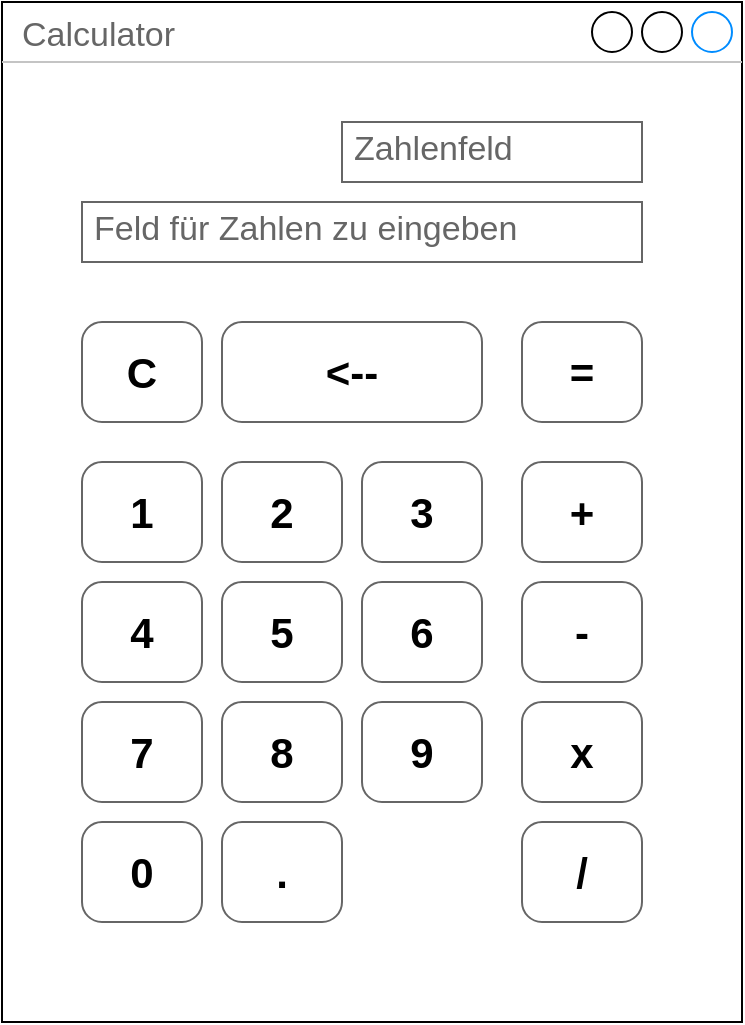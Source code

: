 <mxfile version="20.2.6" type="device"><diagram id="kbfo_LzItWh6Rf3FWRC1" name="Page-1"><mxGraphModel dx="1635" dy="866" grid="1" gridSize="10" guides="1" tooltips="1" connect="1" arrows="1" fold="1" page="1" pageScale="1" pageWidth="850" pageHeight="1100" math="0" shadow="0"><root><mxCell id="0"/><mxCell id="1" parent="0"/><mxCell id="WGLE1LlRyEAgUItjLNCi-4" value="Calculator" style="strokeWidth=1;shadow=0;dashed=0;align=center;html=1;shape=mxgraph.mockup.containers.window;align=left;verticalAlign=top;spacingLeft=8;strokeColor2=#008cff;strokeColor3=#c4c4c4;fontColor=#666666;mainText=;fontSize=17;labelBackgroundColor=none;" vertex="1" parent="1"><mxGeometry x="40" y="160" width="370" height="510" as="geometry"/></mxCell><mxCell id="WGLE1LlRyEAgUItjLNCi-10" value="Feld für Zahlen zu eingeben" style="strokeWidth=1;shadow=0;dashed=0;align=center;html=1;shape=mxgraph.mockup.text.textBox;fontColor=#666666;align=left;fontSize=17;spacingLeft=4;spacingTop=-3;strokeColor=#666666;mainText=" vertex="1" parent="1"><mxGeometry x="80" y="260" width="280" height="30" as="geometry"/></mxCell><mxCell id="WGLE1LlRyEAgUItjLNCi-11" value="Zahlenfeld" style="strokeWidth=1;shadow=0;dashed=0;align=center;html=1;shape=mxgraph.mockup.text.textBox;fontColor=#666666;align=left;fontSize=17;spacingLeft=4;spacingTop=-3;strokeColor=#666666;mainText=" vertex="1" parent="1"><mxGeometry x="210" y="220" width="150" height="30" as="geometry"/></mxCell><mxCell id="WGLE1LlRyEAgUItjLNCi-12" value="&lt;font style=&quot;font-size: 21px;&quot; color=&quot;#000000&quot;&gt;C&lt;/font&gt;" style="strokeWidth=1;shadow=0;dashed=0;align=center;html=1;shape=mxgraph.mockup.buttons.button;strokeColor=#666666;fontColor=#ffffff;mainText=;buttonStyle=round;fontSize=17;fontStyle=1;fillColor=#FFFFFF;whiteSpace=wrap;" vertex="1" parent="1"><mxGeometry x="80" y="320" width="60" height="50" as="geometry"/></mxCell><mxCell id="WGLE1LlRyEAgUItjLNCi-13" value="&lt;font color=&quot;#000000&quot;&gt;&lt;span style=&quot;font-size: 21px;&quot;&gt;&amp;lt;--&lt;/span&gt;&lt;/font&gt;" style="strokeWidth=1;shadow=0;dashed=0;align=center;html=1;shape=mxgraph.mockup.buttons.button;strokeColor=#666666;fontColor=#ffffff;mainText=;buttonStyle=round;fontSize=17;fontStyle=1;fillColor=#FFFFFF;whiteSpace=wrap;" vertex="1" parent="1"><mxGeometry x="150" y="320" width="130" height="50" as="geometry"/></mxCell><mxCell id="WGLE1LlRyEAgUItjLNCi-14" value="&lt;font style=&quot;font-size: 21px;&quot; color=&quot;#000000&quot;&gt;=&lt;/font&gt;" style="strokeWidth=1;shadow=0;dashed=0;align=center;html=1;shape=mxgraph.mockup.buttons.button;strokeColor=#666666;fontColor=#ffffff;mainText=;buttonStyle=round;fontSize=17;fontStyle=1;fillColor=#FFFFFF;whiteSpace=wrap;" vertex="1" parent="1"><mxGeometry x="300" y="320" width="60" height="50" as="geometry"/></mxCell><mxCell id="WGLE1LlRyEAgUItjLNCi-15" value="&lt;font style=&quot;font-size: 21px;&quot; color=&quot;#000000&quot;&gt;1&lt;/font&gt;" style="strokeWidth=1;shadow=0;dashed=0;align=center;html=1;shape=mxgraph.mockup.buttons.button;strokeColor=#666666;fontColor=#ffffff;mainText=;buttonStyle=round;fontSize=17;fontStyle=1;fillColor=#FFFFFF;whiteSpace=wrap;" vertex="1" parent="1"><mxGeometry x="80" y="390" width="60" height="50" as="geometry"/></mxCell><mxCell id="WGLE1LlRyEAgUItjLNCi-16" value="&lt;font style=&quot;font-size: 21px;&quot; color=&quot;#000000&quot;&gt;2&lt;/font&gt;" style="strokeWidth=1;shadow=0;dashed=0;align=center;html=1;shape=mxgraph.mockup.buttons.button;strokeColor=#666666;fontColor=#ffffff;mainText=;buttonStyle=round;fontSize=17;fontStyle=1;fillColor=#FFFFFF;whiteSpace=wrap;" vertex="1" parent="1"><mxGeometry x="150" y="390" width="60" height="50" as="geometry"/></mxCell><mxCell id="WGLE1LlRyEAgUItjLNCi-17" value="&lt;font style=&quot;font-size: 21px;&quot; color=&quot;#000000&quot;&gt;3&lt;/font&gt;" style="strokeWidth=1;shadow=0;dashed=0;align=center;html=1;shape=mxgraph.mockup.buttons.button;strokeColor=#666666;fontColor=#ffffff;mainText=;buttonStyle=round;fontSize=17;fontStyle=1;fillColor=#FFFFFF;whiteSpace=wrap;" vertex="1" parent="1"><mxGeometry x="220" y="390" width="60" height="50" as="geometry"/></mxCell><mxCell id="WGLE1LlRyEAgUItjLNCi-18" value="&lt;font style=&quot;font-size: 21px;&quot; color=&quot;#000000&quot;&gt;4&lt;/font&gt;" style="strokeWidth=1;shadow=0;dashed=0;align=center;html=1;shape=mxgraph.mockup.buttons.button;strokeColor=#666666;fontColor=#ffffff;mainText=;buttonStyle=round;fontSize=17;fontStyle=1;fillColor=#FFFFFF;whiteSpace=wrap;" vertex="1" parent="1"><mxGeometry x="80" y="450" width="60" height="50" as="geometry"/></mxCell><mxCell id="WGLE1LlRyEAgUItjLNCi-19" value="&lt;font style=&quot;font-size: 21px;&quot; color=&quot;#000000&quot;&gt;5&lt;/font&gt;" style="strokeWidth=1;shadow=0;dashed=0;align=center;html=1;shape=mxgraph.mockup.buttons.button;strokeColor=#666666;fontColor=#ffffff;mainText=;buttonStyle=round;fontSize=17;fontStyle=1;fillColor=#FFFFFF;whiteSpace=wrap;" vertex="1" parent="1"><mxGeometry x="150" y="450" width="60" height="50" as="geometry"/></mxCell><mxCell id="WGLE1LlRyEAgUItjLNCi-20" value="&lt;font style=&quot;font-size: 21px;&quot; color=&quot;#000000&quot;&gt;6&lt;/font&gt;" style="strokeWidth=1;shadow=0;dashed=0;align=center;html=1;shape=mxgraph.mockup.buttons.button;strokeColor=#666666;fontColor=#ffffff;mainText=;buttonStyle=round;fontSize=17;fontStyle=1;fillColor=#FFFFFF;whiteSpace=wrap;" vertex="1" parent="1"><mxGeometry x="220" y="450" width="60" height="50" as="geometry"/></mxCell><mxCell id="WGLE1LlRyEAgUItjLNCi-21" value="&lt;font style=&quot;font-size: 21px;&quot; color=&quot;#000000&quot;&gt;7&lt;/font&gt;" style="strokeWidth=1;shadow=0;dashed=0;align=center;html=1;shape=mxgraph.mockup.buttons.button;strokeColor=#666666;fontColor=#ffffff;mainText=;buttonStyle=round;fontSize=17;fontStyle=1;fillColor=#FFFFFF;whiteSpace=wrap;" vertex="1" parent="1"><mxGeometry x="80" y="510" width="60" height="50" as="geometry"/></mxCell><mxCell id="WGLE1LlRyEAgUItjLNCi-22" value="&lt;font style=&quot;font-size: 21px;&quot; color=&quot;#000000&quot;&gt;8&lt;/font&gt;" style="strokeWidth=1;shadow=0;dashed=0;align=center;html=1;shape=mxgraph.mockup.buttons.button;strokeColor=#666666;fontColor=#ffffff;mainText=;buttonStyle=round;fontSize=17;fontStyle=1;fillColor=#FFFFFF;whiteSpace=wrap;" vertex="1" parent="1"><mxGeometry x="150" y="510" width="60" height="50" as="geometry"/></mxCell><mxCell id="WGLE1LlRyEAgUItjLNCi-23" value="&lt;font style=&quot;font-size: 21px;&quot; color=&quot;#000000&quot;&gt;9&lt;/font&gt;" style="strokeWidth=1;shadow=0;dashed=0;align=center;html=1;shape=mxgraph.mockup.buttons.button;strokeColor=#666666;fontColor=#ffffff;mainText=;buttonStyle=round;fontSize=17;fontStyle=1;fillColor=#FFFFFF;whiteSpace=wrap;" vertex="1" parent="1"><mxGeometry x="220" y="510" width="60" height="50" as="geometry"/></mxCell><mxCell id="WGLE1LlRyEAgUItjLNCi-24" value="&lt;font style=&quot;font-size: 21px;&quot; color=&quot;#000000&quot;&gt;0&lt;/font&gt;" style="strokeWidth=1;shadow=0;dashed=0;align=center;html=1;shape=mxgraph.mockup.buttons.button;strokeColor=#666666;fontColor=#ffffff;mainText=;buttonStyle=round;fontSize=17;fontStyle=1;fillColor=#FFFFFF;whiteSpace=wrap;" vertex="1" parent="1"><mxGeometry x="80" y="570" width="60" height="50" as="geometry"/></mxCell><mxCell id="WGLE1LlRyEAgUItjLNCi-25" value="&lt;font color=&quot;#000000&quot;&gt;&lt;span style=&quot;font-size: 21px;&quot;&gt;.&lt;/span&gt;&lt;/font&gt;" style="strokeWidth=1;shadow=0;dashed=0;align=center;html=1;shape=mxgraph.mockup.buttons.button;strokeColor=#666666;fontColor=#ffffff;mainText=;buttonStyle=round;fontSize=17;fontStyle=1;fillColor=#FFFFFF;whiteSpace=wrap;" vertex="1" parent="1"><mxGeometry x="150" y="570" width="60" height="50" as="geometry"/></mxCell><mxCell id="WGLE1LlRyEAgUItjLNCi-27" value="&lt;font style=&quot;font-size: 21px;&quot; color=&quot;#000000&quot;&gt;+&lt;/font&gt;" style="strokeWidth=1;shadow=0;dashed=0;align=center;html=1;shape=mxgraph.mockup.buttons.button;strokeColor=#666666;fontColor=#ffffff;mainText=;buttonStyle=round;fontSize=17;fontStyle=1;fillColor=#FFFFFF;whiteSpace=wrap;" vertex="1" parent="1"><mxGeometry x="300" y="390" width="60" height="50" as="geometry"/></mxCell><mxCell id="WGLE1LlRyEAgUItjLNCi-28" value="&lt;font style=&quot;font-size: 21px;&quot; color=&quot;#000000&quot;&gt;-&lt;/font&gt;" style="strokeWidth=1;shadow=0;dashed=0;align=center;html=1;shape=mxgraph.mockup.buttons.button;strokeColor=#666666;fontColor=#ffffff;mainText=;buttonStyle=round;fontSize=17;fontStyle=1;fillColor=#FFFFFF;whiteSpace=wrap;" vertex="1" parent="1"><mxGeometry x="300" y="450" width="60" height="50" as="geometry"/></mxCell><mxCell id="WGLE1LlRyEAgUItjLNCi-29" value="&lt;font style=&quot;font-size: 21px;&quot; color=&quot;#000000&quot;&gt;x&lt;/font&gt;" style="strokeWidth=1;shadow=0;dashed=0;align=center;html=1;shape=mxgraph.mockup.buttons.button;strokeColor=#666666;fontColor=#ffffff;mainText=;buttonStyle=round;fontSize=17;fontStyle=1;fillColor=#FFFFFF;whiteSpace=wrap;" vertex="1" parent="1"><mxGeometry x="300" y="510" width="60" height="50" as="geometry"/></mxCell><mxCell id="WGLE1LlRyEAgUItjLNCi-30" value="&lt;font color=&quot;#000000&quot;&gt;&lt;span style=&quot;font-size: 21px;&quot;&gt;/&lt;/span&gt;&lt;/font&gt;" style="strokeWidth=1;shadow=0;dashed=0;align=center;html=1;shape=mxgraph.mockup.buttons.button;strokeColor=#666666;fontColor=#ffffff;mainText=;buttonStyle=round;fontSize=17;fontStyle=1;fillColor=#FFFFFF;whiteSpace=wrap;" vertex="1" parent="1"><mxGeometry x="300" y="570" width="60" height="50" as="geometry"/></mxCell></root></mxGraphModel></diagram></mxfile>